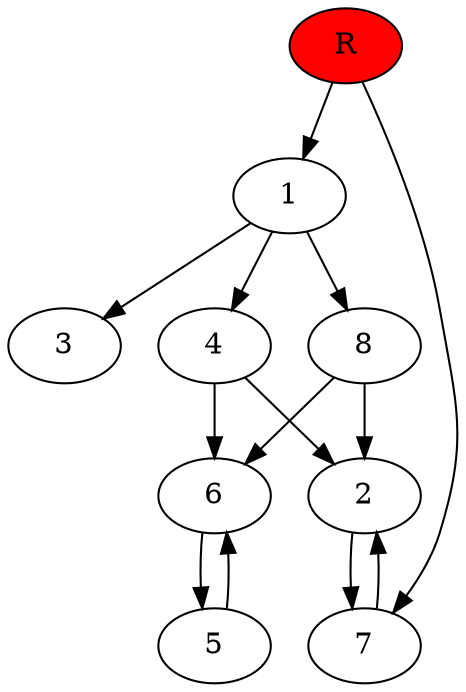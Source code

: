 digraph prb1092 {
	1
	2
	3
	4
	5
	6
	7
	8
	R [fillcolor="#ff0000" style=filled]
	1 -> 3
	1 -> 4
	1 -> 8
	2 -> 7
	4 -> 2
	4 -> 6
	5 -> 6
	6 -> 5
	7 -> 2
	8 -> 2
	8 -> 6
	R -> 1
	R -> 7
}
